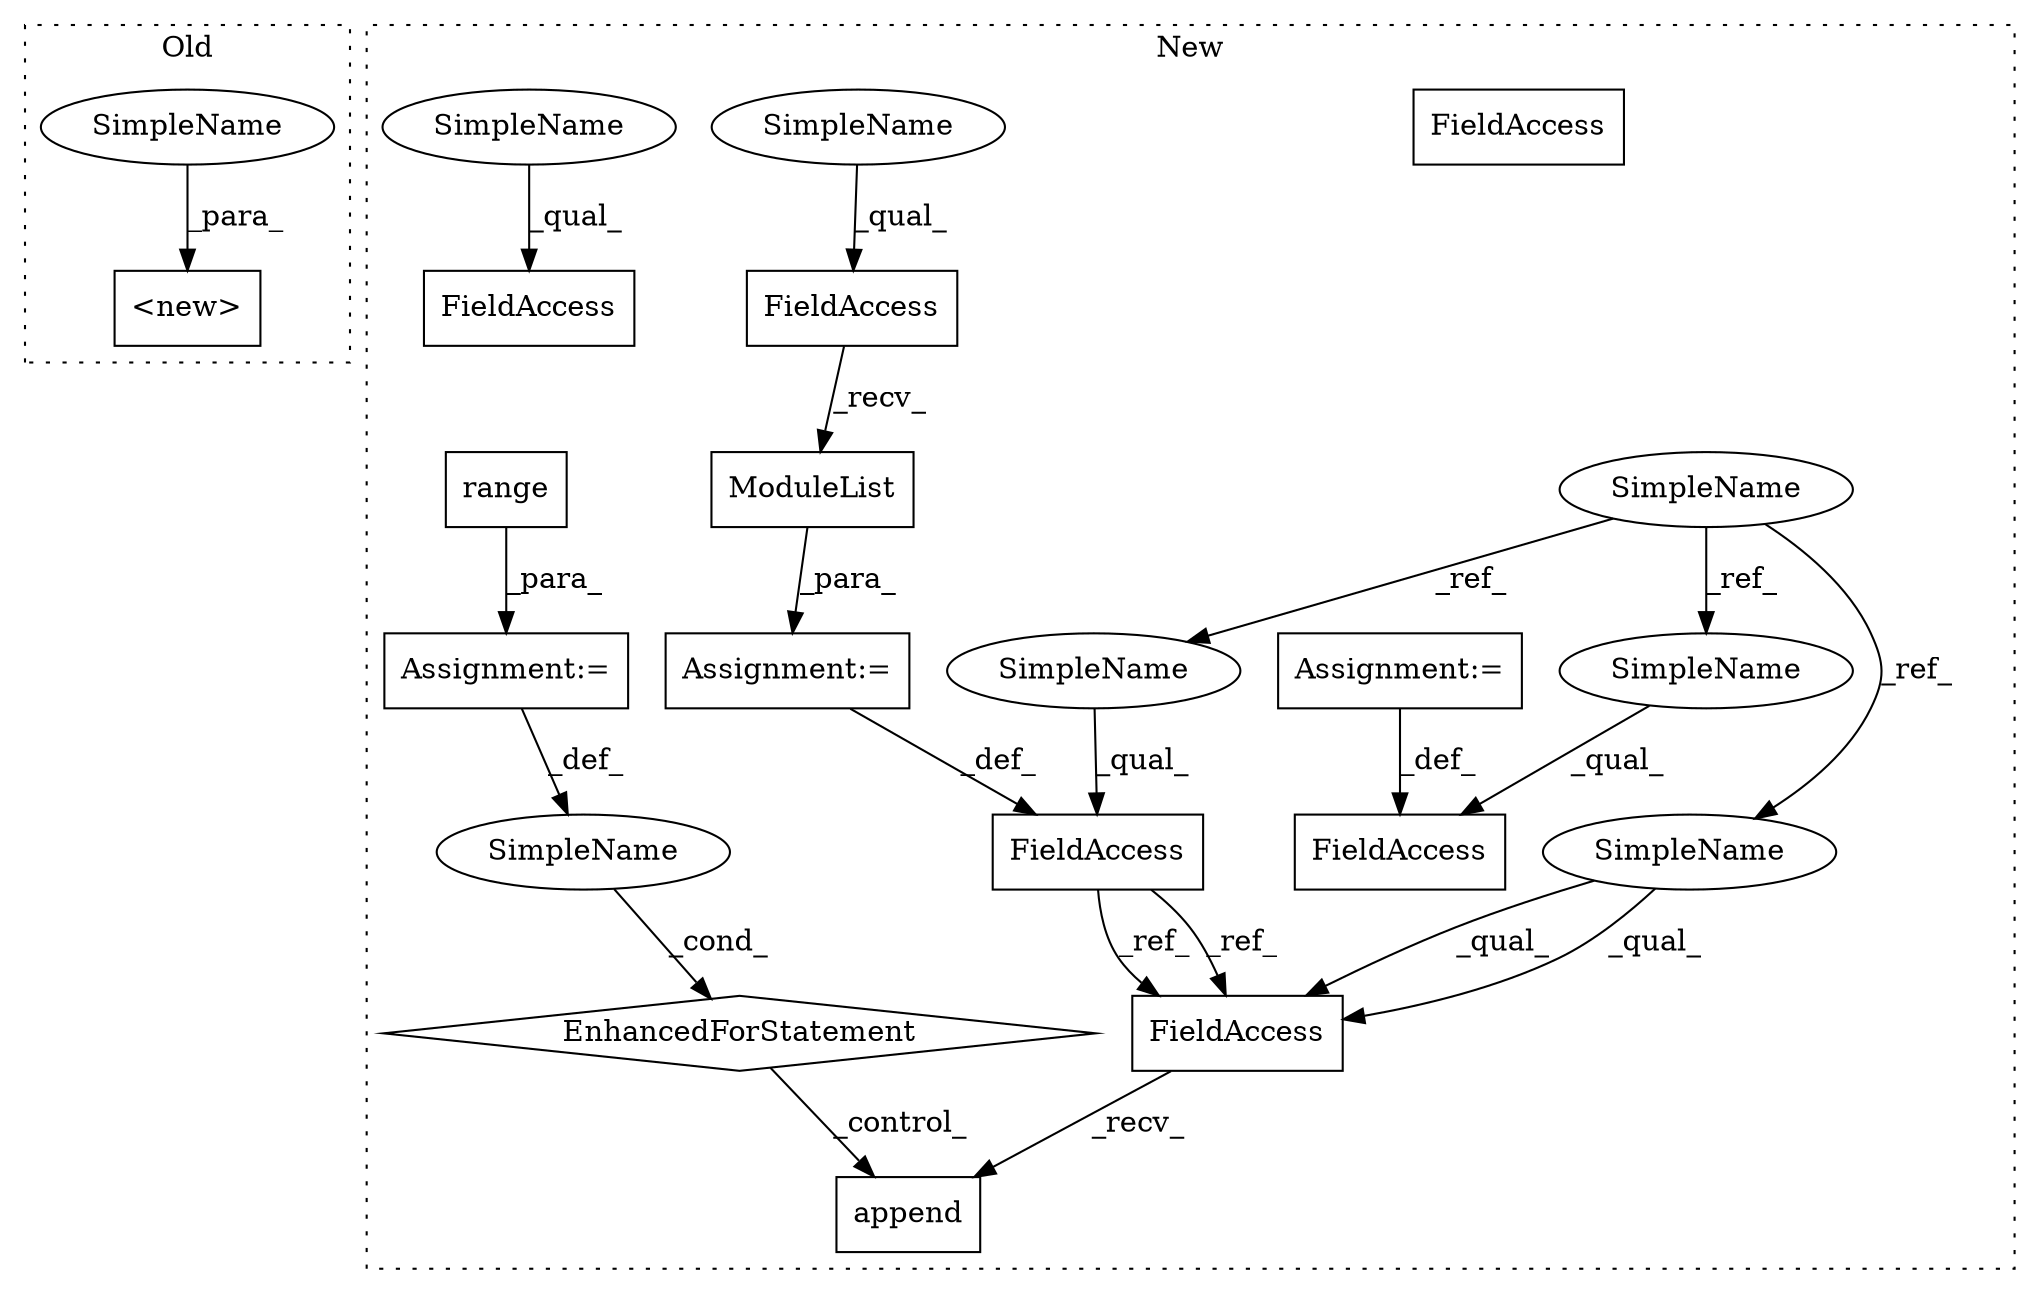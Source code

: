 digraph G {
subgraph cluster0 {
1 [label="<new>" a="46" s="5249,5283" l="6,2" shape="box"];
20 [label="SimpleName" a="42" s="5279" l="4" shape="ellipse"];
label = "Old";
style="dotted";
}
subgraph cluster1 {
2 [label="ModuleList" a="32" s="45585" l="12" shape="box"];
3 [label="FieldAccess" a="22" s="45562" l="13" shape="box"];
4 [label="FieldAccess" a="22" s="45576" l="8" shape="box"];
5 [label="Assignment:=" a="7" s="45575" l="1" shape="box"];
6 [label="FieldAccess" a="22" s="45611" l="8" shape="box"];
7 [label="SimpleName" a="42" s="45443" l="4" shape="ellipse"];
8 [label="FieldAccess" a="22" s="45603" l="7" shape="box"];
9 [label="FieldAccess" a="22" s="45735" l="13" shape="box"];
10 [label="Assignment:=" a="7" s="45610" l="1" shape="box"];
11 [label="append" a="32" s="45749,45821" l="7,1" shape="box"];
12 [label="SimpleName" a="42" s="45708" l="1" shape="ellipse"];
13 [label="EnhancedForStatement" a="70" s="45651,45725" l="53,2" shape="diamond"];
14 [label="range" a="32" s="45712,45724" l="6,1" shape="box"];
15 [label="Assignment:=" a="7" s="45651,45725" l="53,2" shape="box"];
16 [label="SimpleName" a="42" s="45562" l="4" shape="ellipse"];
17 [label="SimpleName" a="42" s="45735" l="4" shape="ellipse"];
18 [label="SimpleName" a="42" s="45603" l="4" shape="ellipse"];
19 [label="FieldAccess" a="22" s="45735" l="13" shape="box"];
21 [label="SimpleName" a="42" s="45576" l="5" shape="ellipse"];
22 [label="SimpleName" a="42" s="45611" l="5" shape="ellipse"];
label = "New";
style="dotted";
}
2 -> 5 [label="_para_"];
3 -> 19 [label="_ref_"];
3 -> 19 [label="_ref_"];
4 -> 2 [label="_recv_"];
5 -> 3 [label="_def_"];
7 -> 17 [label="_ref_"];
7 -> 18 [label="_ref_"];
7 -> 16 [label="_ref_"];
10 -> 8 [label="_def_"];
12 -> 13 [label="_cond_"];
13 -> 11 [label="_control_"];
14 -> 15 [label="_para_"];
15 -> 12 [label="_def_"];
16 -> 3 [label="_qual_"];
17 -> 19 [label="_qual_"];
17 -> 19 [label="_qual_"];
18 -> 8 [label="_qual_"];
19 -> 11 [label="_recv_"];
20 -> 1 [label="_para_"];
21 -> 4 [label="_qual_"];
22 -> 6 [label="_qual_"];
}